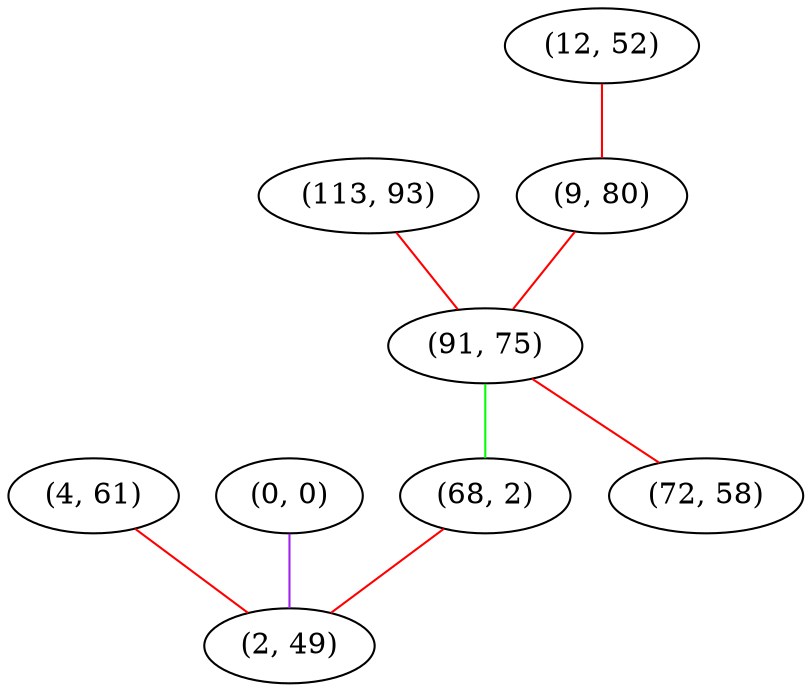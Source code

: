 graph "" {
"(4, 61)";
"(12, 52)";
"(113, 93)";
"(9, 80)";
"(0, 0)";
"(91, 75)";
"(68, 2)";
"(72, 58)";
"(2, 49)";
"(4, 61)" -- "(2, 49)"  [color=red, key=0, weight=1];
"(12, 52)" -- "(9, 80)"  [color=red, key=0, weight=1];
"(113, 93)" -- "(91, 75)"  [color=red, key=0, weight=1];
"(9, 80)" -- "(91, 75)"  [color=red, key=0, weight=1];
"(0, 0)" -- "(2, 49)"  [color=purple, key=0, weight=4];
"(91, 75)" -- "(68, 2)"  [color=green, key=0, weight=2];
"(91, 75)" -- "(72, 58)"  [color=red, key=0, weight=1];
"(68, 2)" -- "(2, 49)"  [color=red, key=0, weight=1];
}
